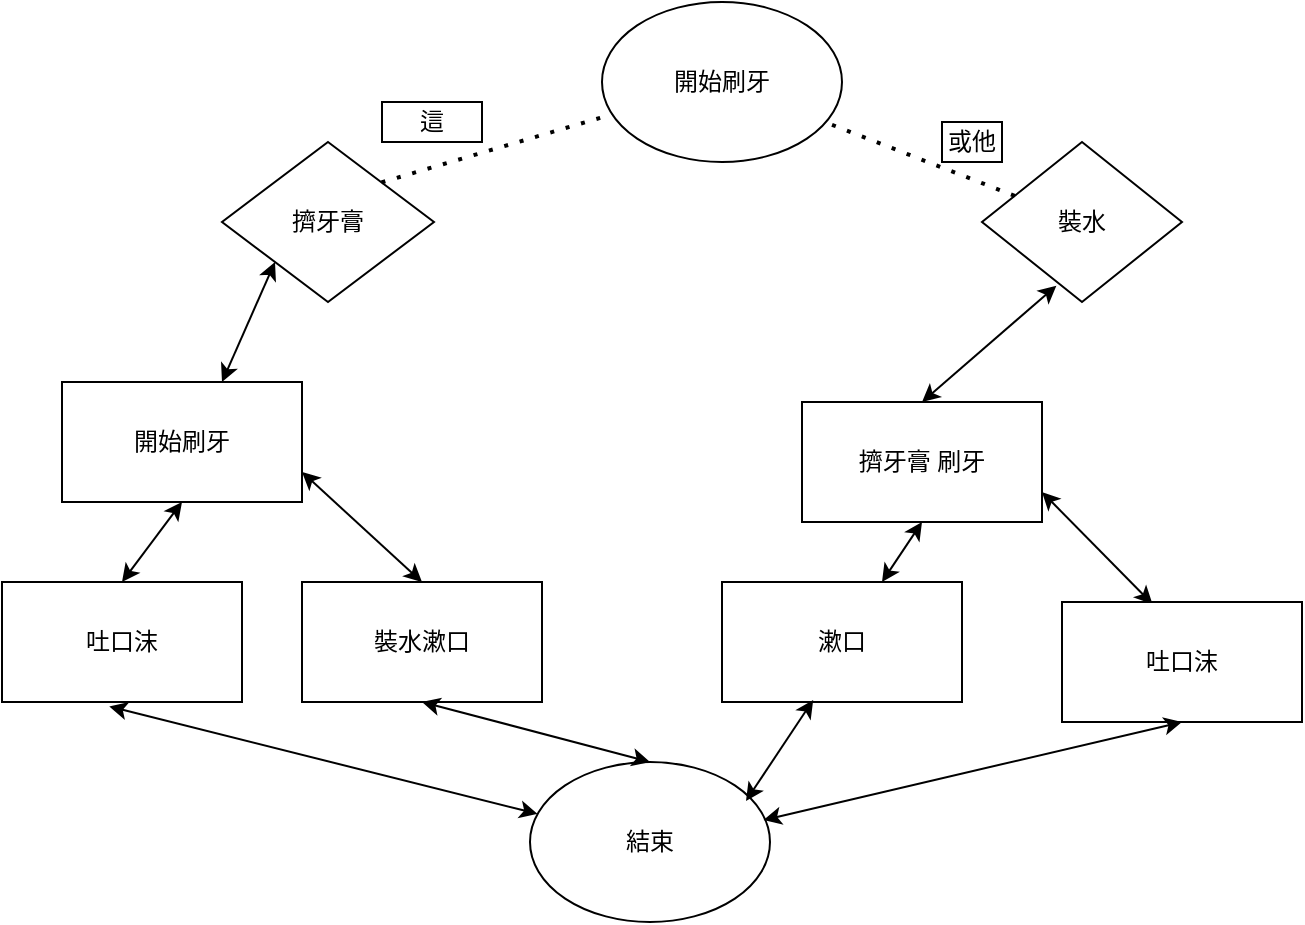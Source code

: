 <mxfile version="24.0.6" type="github">
  <diagram name="第 1 页" id="kfn6OZNBzk7zttZob1Qx">
    <mxGraphModel dx="1050" dy="603" grid="1" gridSize="10" guides="1" tooltips="1" connect="1" arrows="1" fold="1" page="1" pageScale="1" pageWidth="827" pageHeight="1169" math="0" shadow="0">
      <root>
        <mxCell id="0" />
        <mxCell id="1" parent="0" />
        <mxCell id="Ug6w52SgYairP9qj6ZV_-1" value="開始刷牙" style="ellipse;whiteSpace=wrap;html=1;" vertex="1" parent="1">
          <mxGeometry x="390" y="130" width="120" height="80" as="geometry" />
        </mxCell>
        <mxCell id="Ug6w52SgYairP9qj6ZV_-2" value="擠牙膏" style="rhombus;whiteSpace=wrap;html=1;" vertex="1" parent="1">
          <mxGeometry x="200" y="200" width="106" height="80" as="geometry" />
        </mxCell>
        <mxCell id="Ug6w52SgYairP9qj6ZV_-3" value="" style="endArrow=none;dashed=1;html=1;dashPattern=1 3;strokeWidth=2;rounded=0;" edge="1" parent="1" source="Ug6w52SgYairP9qj6ZV_-2" target="Ug6w52SgYairP9qj6ZV_-1">
          <mxGeometry width="50" height="50" relative="1" as="geometry">
            <mxPoint x="450" y="480" as="sourcePoint" />
            <mxPoint x="500" y="430" as="targetPoint" />
            <Array as="points">
              <mxPoint x="280" y="220" />
            </Array>
          </mxGeometry>
        </mxCell>
        <mxCell id="Ug6w52SgYairP9qj6ZV_-4" value="裝水" style="rhombus;whiteSpace=wrap;html=1;" vertex="1" parent="1">
          <mxGeometry x="580" y="200" width="100" height="80" as="geometry" />
        </mxCell>
        <mxCell id="Ug6w52SgYairP9qj6ZV_-5" value="" style="endArrow=none;dashed=1;html=1;dashPattern=1 3;strokeWidth=2;rounded=0;" edge="1" parent="1" source="Ug6w52SgYairP9qj6ZV_-4" target="Ug6w52SgYairP9qj6ZV_-1">
          <mxGeometry width="50" height="50" relative="1" as="geometry">
            <mxPoint x="450" y="480" as="sourcePoint" />
            <mxPoint x="500" y="430" as="targetPoint" />
          </mxGeometry>
        </mxCell>
        <mxCell id="Ug6w52SgYairP9qj6ZV_-6" value="這" style="rounded=0;whiteSpace=wrap;html=1;" vertex="1" parent="1">
          <mxGeometry x="280" y="180" width="50" height="20" as="geometry" />
        </mxCell>
        <mxCell id="Ug6w52SgYairP9qj6ZV_-7" value="或他" style="rounded=0;whiteSpace=wrap;html=1;" vertex="1" parent="1">
          <mxGeometry x="560" y="190" width="30" height="20" as="geometry" />
        </mxCell>
        <mxCell id="Ug6w52SgYairP9qj6ZV_-8" value="" style="endArrow=classic;startArrow=classic;html=1;rounded=0;entryX=0;entryY=1;entryDx=0;entryDy=0;" edge="1" parent="1" target="Ug6w52SgYairP9qj6ZV_-2">
          <mxGeometry width="50" height="50" relative="1" as="geometry">
            <mxPoint x="200" y="320" as="sourcePoint" />
            <mxPoint x="500" y="330" as="targetPoint" />
          </mxGeometry>
        </mxCell>
        <mxCell id="Ug6w52SgYairP9qj6ZV_-9" value="開始刷牙" style="rounded=0;whiteSpace=wrap;html=1;" vertex="1" parent="1">
          <mxGeometry x="120" y="320" width="120" height="60" as="geometry" />
        </mxCell>
        <mxCell id="Ug6w52SgYairP9qj6ZV_-10" value="" style="endArrow=classic;startArrow=classic;html=1;rounded=0;entryX=0.5;entryY=1;entryDx=0;entryDy=0;exitX=0.5;exitY=0;exitDx=0;exitDy=0;" edge="1" parent="1" source="Ug6w52SgYairP9qj6ZV_-13" target="Ug6w52SgYairP9qj6ZV_-9">
          <mxGeometry width="50" height="50" relative="1" as="geometry">
            <mxPoint x="160" y="450" as="sourcePoint" />
            <mxPoint x="500" y="330" as="targetPoint" />
          </mxGeometry>
        </mxCell>
        <mxCell id="Ug6w52SgYairP9qj6ZV_-11" value="" style="endArrow=classic;startArrow=classic;html=1;rounded=0;exitX=1;exitY=0.75;exitDx=0;exitDy=0;entryX=0.5;entryY=0;entryDx=0;entryDy=0;" edge="1" parent="1" source="Ug6w52SgYairP9qj6ZV_-9" target="Ug6w52SgYairP9qj6ZV_-12">
          <mxGeometry width="50" height="50" relative="1" as="geometry">
            <mxPoint x="450" y="380" as="sourcePoint" />
            <mxPoint x="300" y="440" as="targetPoint" />
          </mxGeometry>
        </mxCell>
        <mxCell id="Ug6w52SgYairP9qj6ZV_-12" value="裝水漱口" style="rounded=0;whiteSpace=wrap;html=1;" vertex="1" parent="1">
          <mxGeometry x="240" y="420" width="120" height="60" as="geometry" />
        </mxCell>
        <mxCell id="Ug6w52SgYairP9qj6ZV_-13" value="吐口沫" style="rounded=0;whiteSpace=wrap;html=1;" vertex="1" parent="1">
          <mxGeometry x="90" y="420" width="120" height="60" as="geometry" />
        </mxCell>
        <mxCell id="Ug6w52SgYairP9qj6ZV_-14" value="" style="endArrow=classic;startArrow=classic;html=1;rounded=0;exitX=0.447;exitY=1.037;exitDx=0;exitDy=0;exitPerimeter=0;" edge="1" parent="1" source="Ug6w52SgYairP9qj6ZV_-13" target="Ug6w52SgYairP9qj6ZV_-15">
          <mxGeometry width="50" height="50" relative="1" as="geometry">
            <mxPoint x="450" y="380" as="sourcePoint" />
            <mxPoint x="300" y="560" as="targetPoint" />
          </mxGeometry>
        </mxCell>
        <mxCell id="Ug6w52SgYairP9qj6ZV_-15" value="結束" style="ellipse;whiteSpace=wrap;html=1;" vertex="1" parent="1">
          <mxGeometry x="354" y="510" width="120" height="80" as="geometry" />
        </mxCell>
        <mxCell id="Ug6w52SgYairP9qj6ZV_-16" value="" style="endArrow=classic;startArrow=classic;html=1;rounded=0;exitX=0.5;exitY=1;exitDx=0;exitDy=0;entryX=0.5;entryY=0;entryDx=0;entryDy=0;" edge="1" parent="1" source="Ug6w52SgYairP9qj6ZV_-12" target="Ug6w52SgYairP9qj6ZV_-15">
          <mxGeometry width="50" height="50" relative="1" as="geometry">
            <mxPoint x="450" y="380" as="sourcePoint" />
            <mxPoint x="500" y="330" as="targetPoint" />
          </mxGeometry>
        </mxCell>
        <mxCell id="Ug6w52SgYairP9qj6ZV_-17" value="" style="endArrow=classic;startArrow=classic;html=1;rounded=0;entryX=0.372;entryY=0.898;entryDx=0;entryDy=0;entryPerimeter=0;exitX=0.5;exitY=0;exitDx=0;exitDy=0;" edge="1" parent="1" source="Ug6w52SgYairP9qj6ZV_-18" target="Ug6w52SgYairP9qj6ZV_-4">
          <mxGeometry width="50" height="50" relative="1" as="geometry">
            <mxPoint x="590" y="320" as="sourcePoint" />
            <mxPoint x="500" y="330" as="targetPoint" />
          </mxGeometry>
        </mxCell>
        <mxCell id="Ug6w52SgYairP9qj6ZV_-18" value="擠牙膏 刷牙" style="rounded=0;whiteSpace=wrap;html=1;" vertex="1" parent="1">
          <mxGeometry x="490" y="330" width="120" height="60" as="geometry" />
        </mxCell>
        <mxCell id="Ug6w52SgYairP9qj6ZV_-19" value="" style="endArrow=classic;startArrow=classic;html=1;rounded=0;exitX=0.5;exitY=1;exitDx=0;exitDy=0;" edge="1" parent="1" source="Ug6w52SgYairP9qj6ZV_-18" target="Ug6w52SgYairP9qj6ZV_-20">
          <mxGeometry width="50" height="50" relative="1" as="geometry">
            <mxPoint x="450" y="380" as="sourcePoint" />
            <mxPoint x="510" y="450" as="targetPoint" />
          </mxGeometry>
        </mxCell>
        <mxCell id="Ug6w52SgYairP9qj6ZV_-20" value="漱口" style="rounded=0;whiteSpace=wrap;html=1;" vertex="1" parent="1">
          <mxGeometry x="450" y="420" width="120" height="60" as="geometry" />
        </mxCell>
        <mxCell id="Ug6w52SgYairP9qj6ZV_-21" value="" style="endArrow=classic;startArrow=classic;html=1;rounded=0;entryX=1;entryY=0.75;entryDx=0;entryDy=0;exitX=0.377;exitY=0.017;exitDx=0;exitDy=0;exitPerimeter=0;" edge="1" parent="1" source="Ug6w52SgYairP9qj6ZV_-22" target="Ug6w52SgYairP9qj6ZV_-18">
          <mxGeometry width="50" height="50" relative="1" as="geometry">
            <mxPoint x="660" y="430" as="sourcePoint" />
            <mxPoint x="500" y="330" as="targetPoint" />
          </mxGeometry>
        </mxCell>
        <mxCell id="Ug6w52SgYairP9qj6ZV_-22" value="吐口沫" style="rounded=0;whiteSpace=wrap;html=1;" vertex="1" parent="1">
          <mxGeometry x="620" y="430" width="120" height="60" as="geometry" />
        </mxCell>
        <mxCell id="Ug6w52SgYairP9qj6ZV_-23" value="" style="endArrow=classic;startArrow=classic;html=1;rounded=0;exitX=0.5;exitY=1;exitDx=0;exitDy=0;entryX=0.973;entryY=0.363;entryDx=0;entryDy=0;entryPerimeter=0;" edge="1" parent="1" source="Ug6w52SgYairP9qj6ZV_-22" target="Ug6w52SgYairP9qj6ZV_-15">
          <mxGeometry width="50" height="50" relative="1" as="geometry">
            <mxPoint x="450" y="380" as="sourcePoint" />
            <mxPoint x="540" y="400" as="targetPoint" />
          </mxGeometry>
        </mxCell>
        <mxCell id="Ug6w52SgYairP9qj6ZV_-24" value="" style="endArrow=classic;startArrow=classic;html=1;rounded=0;entryX=0.38;entryY=0.983;entryDx=0;entryDy=0;entryPerimeter=0;exitX=0.9;exitY=0.243;exitDx=0;exitDy=0;exitPerimeter=0;" edge="1" parent="1" source="Ug6w52SgYairP9qj6ZV_-15" target="Ug6w52SgYairP9qj6ZV_-20">
          <mxGeometry width="50" height="50" relative="1" as="geometry">
            <mxPoint x="450" y="380" as="sourcePoint" />
            <mxPoint x="520" y="490" as="targetPoint" />
          </mxGeometry>
        </mxCell>
      </root>
    </mxGraphModel>
  </diagram>
</mxfile>
